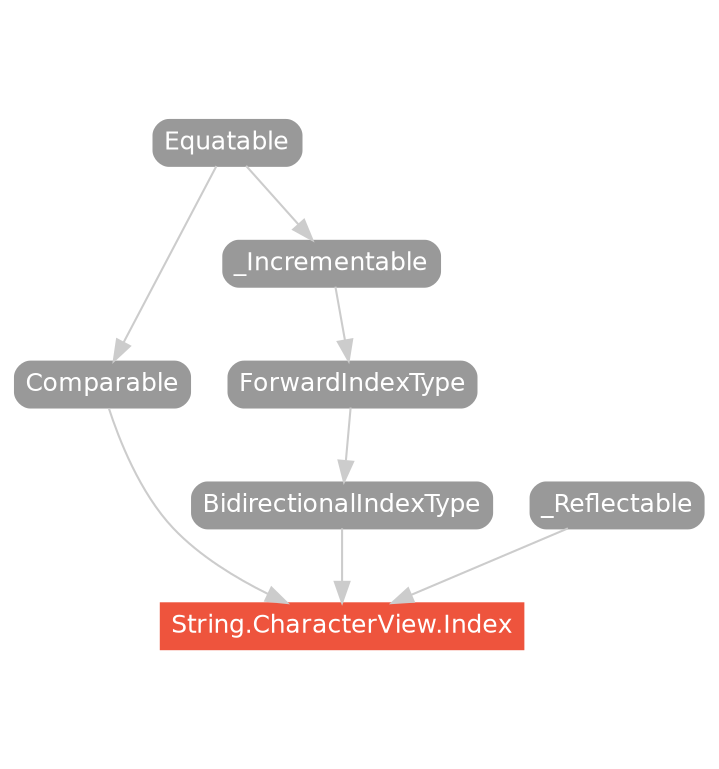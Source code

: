 strict digraph "String.CharacterView.Index - Type Hierarchy - SwiftDoc.org" {
    pad="0.1,0.8"
    node [shape=box, style="filled,rounded", color="#999999", fillcolor="#999999", fontcolor=white, fontname=Helvetica, fontnames="Helvetica,sansserif", fontsize=12, margin="0.07,0.05", height="0.3"]
    edge [color="#cccccc"]
    "BidirectionalIndexType" [URL="/protocol/BidirectionalIndexType/hierarchy/"]
    "Comparable" [URL="/protocol/Comparable/hierarchy/"]
    "Equatable" [URL="/protocol/Equatable/hierarchy/"]
    "ForwardIndexType" [URL="/protocol/ForwardIndexType/hierarchy/"]
    "String.CharacterView.Index" [URL="/type/String.CharacterView.Index/", style="filled", fillcolor="#ee543d", color="#ee543d"]
    "_Incrementable" [URL="/protocol/_Incrementable/hierarchy/"]
    "_Reflectable" [URL="/protocol/_Reflectable/hierarchy/"]    "BidirectionalIndexType" -> "String.CharacterView.Index"
    "Comparable" -> "String.CharacterView.Index"
    "_Reflectable" -> "String.CharacterView.Index"
    "ForwardIndexType" -> "BidirectionalIndexType"
    "_Incrementable" -> "ForwardIndexType"
    "Equatable" -> "_Incrementable"
    "Equatable" -> "Comparable"
    subgraph Types {
        rank = max; "String.CharacterView.Index";
    }
}